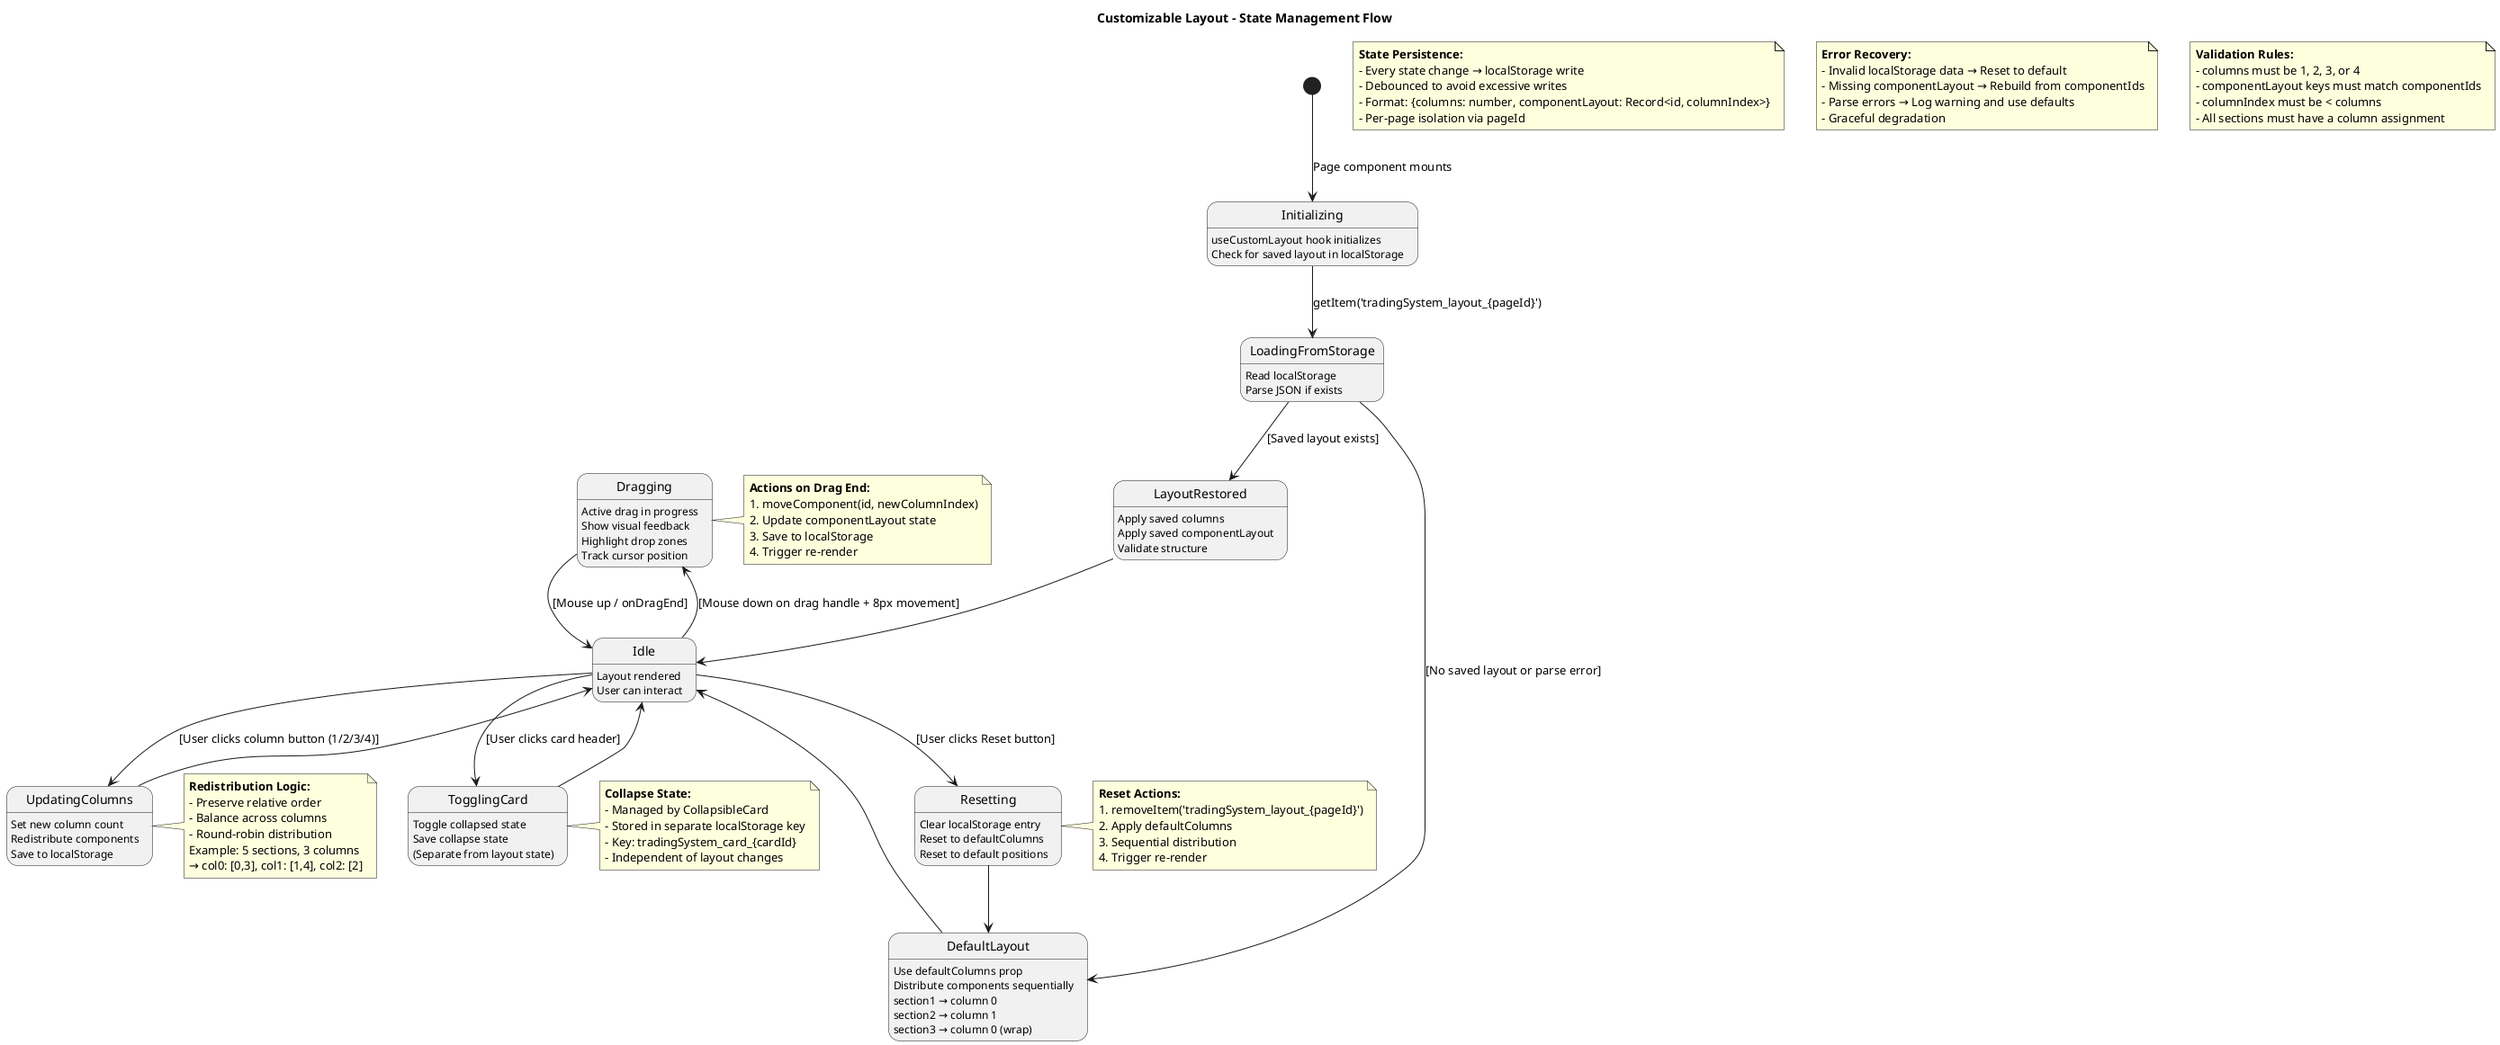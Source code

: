 @startuml
title Customizable Layout - State Management Flow

[*] --> Initializing : Page component mounts

state Initializing {
  Initializing : useCustomLayout hook initializes
  Initializing : Check for saved layout in localStorage
}

Initializing --> LoadingFromStorage : getItem('tradingSystem_layout_{pageId}')

state LoadingFromStorage {
  LoadingFromStorage : Read localStorage
  LoadingFromStorage : Parse JSON if exists
}

LoadingFromStorage --> LayoutRestored : [Saved layout exists]
LoadingFromStorage --> DefaultLayout : [No saved layout or parse error]

state LayoutRestored {
  LayoutRestored : Apply saved columns
  LayoutRestored : Apply saved componentLayout
  LayoutRestored : Validate structure
}

state DefaultLayout {
  DefaultLayout : Use defaultColumns prop
  DefaultLayout : Distribute components sequentially
  DefaultLayout : section1 → column 0
  DefaultLayout : section2 → column 1
  DefaultLayout : section3 → column 0 (wrap)
}

LayoutRestored --> Idle
DefaultLayout --> Idle

state Idle {
  Idle : Layout rendered
  Idle : User can interact
}

Idle --> Dragging : [Mouse down on drag handle + 8px movement]

state Dragging {
  Dragging : Active drag in progress
  Dragging : Show visual feedback
  Dragging : Highlight drop zones
  Dragging : Track cursor position
}

Dragging --> Idle : [Mouse up / onDragEnd]

note right of Dragging
  **Actions on Drag End:**
  1. moveComponent(id, newColumnIndex)
  2. Update componentLayout state
  3. Save to localStorage
  4. Trigger re-render
end note

Idle --> UpdatingColumns : [User clicks column button (1/2/3/4)]

state UpdatingColumns {
  UpdatingColumns : Set new column count
  UpdatingColumns : Redistribute components
  UpdatingColumns : Save to localStorage
}

UpdatingColumns --> Idle

note right of UpdatingColumns
  **Redistribution Logic:**
  - Preserve relative order
  - Balance across columns
  - Round-robin distribution
  Example: 5 sections, 3 columns
  → col0: [0,3], col1: [1,4], col2: [2]
end note

Idle --> Resetting : [User clicks Reset button]

state Resetting {
  Resetting : Clear localStorage entry
  Resetting : Reset to defaultColumns
  Resetting : Reset to default positions
}

Resetting --> DefaultLayout

note right of Resetting
  **Reset Actions:**
  1. removeItem('tradingSystem_layout_{pageId}')
  2. Apply defaultColumns
  3. Sequential distribution
  4. Trigger re-render
end note

Idle --> TogglingCard : [User clicks card header]

state TogglingCard {
  TogglingCard : Toggle collapsed state
  TogglingCard : Save collapse state
  TogglingCard : (Separate from layout state)
}

TogglingCard --> Idle

note right of TogglingCard
  **Collapse State:**
  - Managed by CollapsibleCard
  - Stored in separate localStorage key
  - Key: tradingSystem_card_{cardId}
  - Independent of layout changes
end note

note as N1
  **State Persistence:**
  - Every state change → localStorage write
  - Debounced to avoid excessive writes
  - Format: {columns: number, componentLayout: Record<id, columnIndex>}
  - Per-page isolation via pageId
end note

note as N2
  **Error Recovery:**
  - Invalid localStorage data → Reset to default
  - Missing componentLayout → Rebuild from componentIds
  - Parse errors → Log warning and use defaults
  - Graceful degradation
end note

note as N3
  **Validation Rules:**
  - columns must be 1, 2, 3, or 4
  - componentLayout keys must match componentIds
  - columnIndex must be < columns
  - All sections must have a column assignment
end note

@enduml
